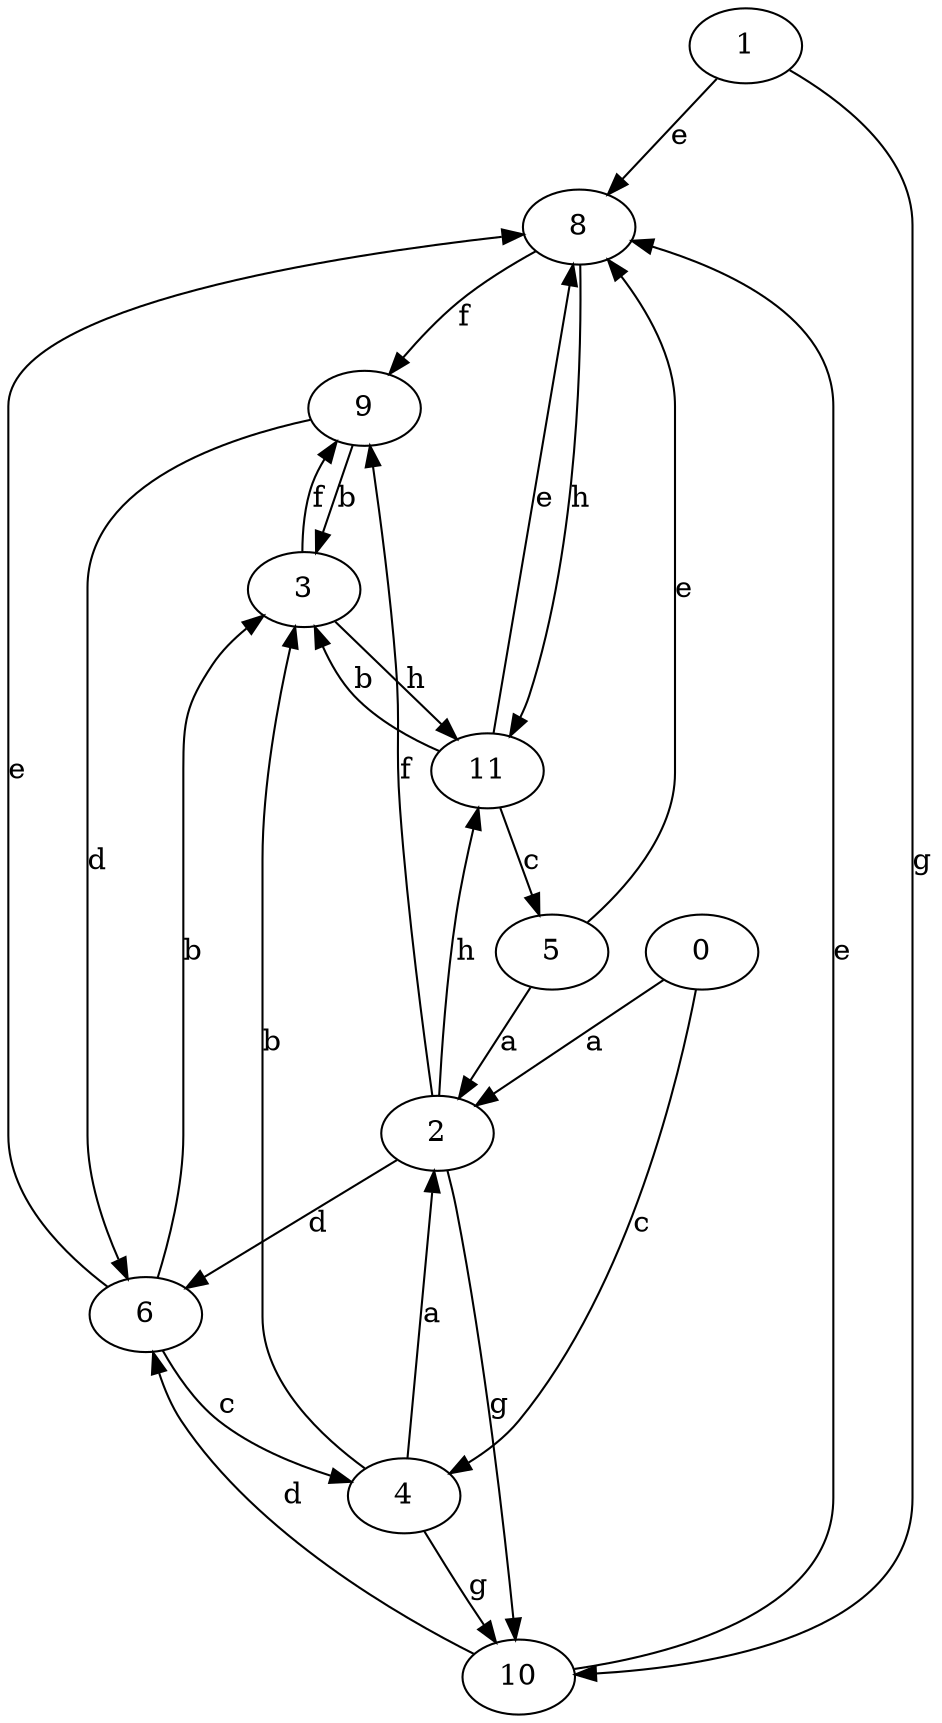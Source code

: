 strict digraph  {
1;
2;
3;
4;
5;
6;
0;
8;
9;
10;
11;
1 -> 8  [label=e];
1 -> 10  [label=g];
2 -> 6  [label=d];
2 -> 9  [label=f];
2 -> 10  [label=g];
2 -> 11  [label=h];
3 -> 9  [label=f];
3 -> 11  [label=h];
4 -> 2  [label=a];
4 -> 3  [label=b];
4 -> 10  [label=g];
5 -> 2  [label=a];
5 -> 8  [label=e];
6 -> 3  [label=b];
6 -> 4  [label=c];
6 -> 8  [label=e];
0 -> 2  [label=a];
0 -> 4  [label=c];
8 -> 9  [label=f];
8 -> 11  [label=h];
9 -> 3  [label=b];
9 -> 6  [label=d];
10 -> 6  [label=d];
10 -> 8  [label=e];
11 -> 3  [label=b];
11 -> 5  [label=c];
11 -> 8  [label=e];
}
